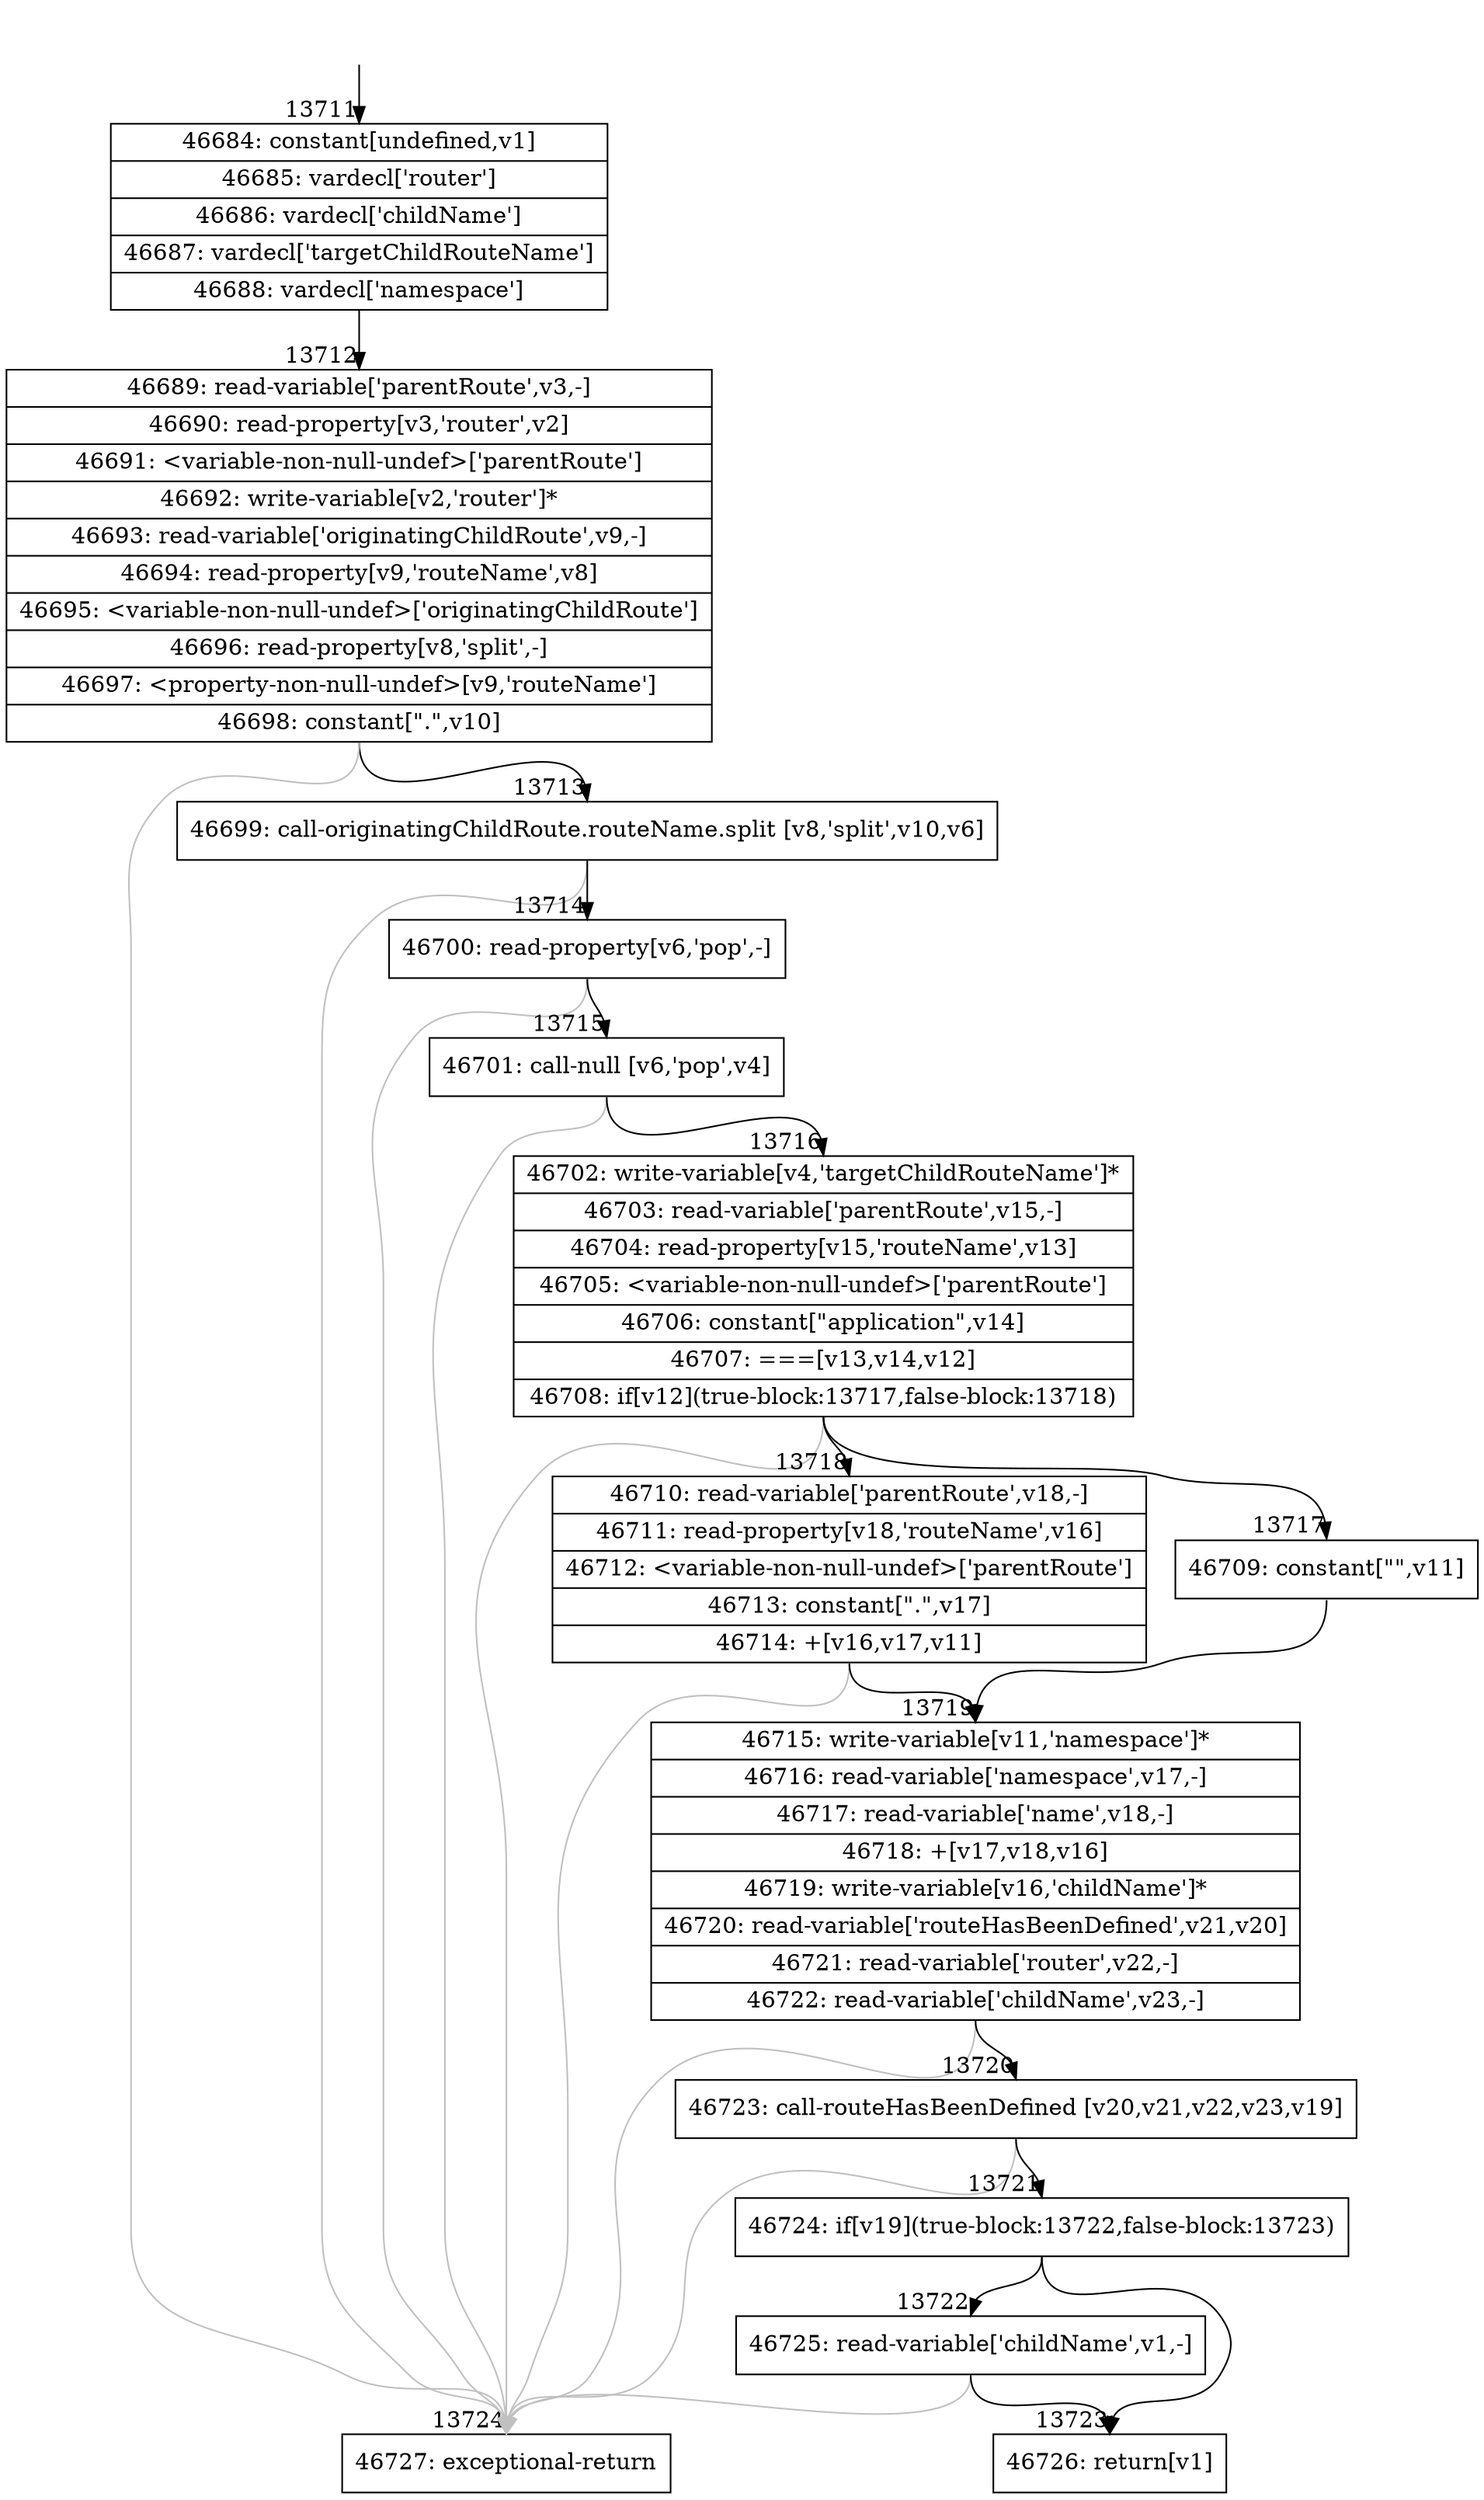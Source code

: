 digraph {
rankdir="TD"
BB_entry1135[shape=none,label=""];
BB_entry1135 -> BB13711 [tailport=s, headport=n, headlabel="    13711"]
BB13711 [shape=record label="{46684: constant[undefined,v1]|46685: vardecl['router']|46686: vardecl['childName']|46687: vardecl['targetChildRouteName']|46688: vardecl['namespace']}" ] 
BB13711 -> BB13712 [tailport=s, headport=n, headlabel="      13712"]
BB13712 [shape=record label="{46689: read-variable['parentRoute',v3,-]|46690: read-property[v3,'router',v2]|46691: \<variable-non-null-undef\>['parentRoute']|46692: write-variable[v2,'router']*|46693: read-variable['originatingChildRoute',v9,-]|46694: read-property[v9,'routeName',v8]|46695: \<variable-non-null-undef\>['originatingChildRoute']|46696: read-property[v8,'split',-]|46697: \<property-non-null-undef\>[v9,'routeName']|46698: constant[\".\",v10]}" ] 
BB13712 -> BB13713 [tailport=s, headport=n, headlabel="      13713"]
BB13712 -> BB13724 [tailport=s, headport=n, color=gray, headlabel="      13724"]
BB13713 [shape=record label="{46699: call-originatingChildRoute.routeName.split [v8,'split',v10,v6]}" ] 
BB13713 -> BB13714 [tailport=s, headport=n, headlabel="      13714"]
BB13713 -> BB13724 [tailport=s, headport=n, color=gray]
BB13714 [shape=record label="{46700: read-property[v6,'pop',-]}" ] 
BB13714 -> BB13715 [tailport=s, headport=n, headlabel="      13715"]
BB13714 -> BB13724 [tailport=s, headport=n, color=gray]
BB13715 [shape=record label="{46701: call-null [v6,'pop',v4]}" ] 
BB13715 -> BB13716 [tailport=s, headport=n, headlabel="      13716"]
BB13715 -> BB13724 [tailport=s, headport=n, color=gray]
BB13716 [shape=record label="{46702: write-variable[v4,'targetChildRouteName']*|46703: read-variable['parentRoute',v15,-]|46704: read-property[v15,'routeName',v13]|46705: \<variable-non-null-undef\>['parentRoute']|46706: constant[\"application\",v14]|46707: ===[v13,v14,v12]|46708: if[v12](true-block:13717,false-block:13718)}" ] 
BB13716 -> BB13717 [tailport=s, headport=n, headlabel="      13717"]
BB13716 -> BB13718 [tailport=s, headport=n, headlabel="      13718"]
BB13716 -> BB13724 [tailport=s, headport=n, color=gray]
BB13717 [shape=record label="{46709: constant[\"\",v11]}" ] 
BB13717 -> BB13719 [tailport=s, headport=n, headlabel="      13719"]
BB13718 [shape=record label="{46710: read-variable['parentRoute',v18,-]|46711: read-property[v18,'routeName',v16]|46712: \<variable-non-null-undef\>['parentRoute']|46713: constant[\".\",v17]|46714: +[v16,v17,v11]}" ] 
BB13718 -> BB13719 [tailport=s, headport=n]
BB13718 -> BB13724 [tailport=s, headport=n, color=gray]
BB13719 [shape=record label="{46715: write-variable[v11,'namespace']*|46716: read-variable['namespace',v17,-]|46717: read-variable['name',v18,-]|46718: +[v17,v18,v16]|46719: write-variable[v16,'childName']*|46720: read-variable['routeHasBeenDefined',v21,v20]|46721: read-variable['router',v22,-]|46722: read-variable['childName',v23,-]}" ] 
BB13719 -> BB13720 [tailport=s, headport=n, headlabel="      13720"]
BB13719 -> BB13724 [tailport=s, headport=n, color=gray]
BB13720 [shape=record label="{46723: call-routeHasBeenDefined [v20,v21,v22,v23,v19]}" ] 
BB13720 -> BB13721 [tailport=s, headport=n, headlabel="      13721"]
BB13720 -> BB13724 [tailport=s, headport=n, color=gray]
BB13721 [shape=record label="{46724: if[v19](true-block:13722,false-block:13723)}" ] 
BB13721 -> BB13722 [tailport=s, headport=n, headlabel="      13722"]
BB13721 -> BB13723 [tailport=s, headport=n, headlabel="      13723"]
BB13722 [shape=record label="{46725: read-variable['childName',v1,-]}" ] 
BB13722 -> BB13723 [tailport=s, headport=n]
BB13722 -> BB13724 [tailport=s, headport=n, color=gray]
BB13723 [shape=record label="{46726: return[v1]}" ] 
BB13724 [shape=record label="{46727: exceptional-return}" ] 
//#$~ 25433
}
